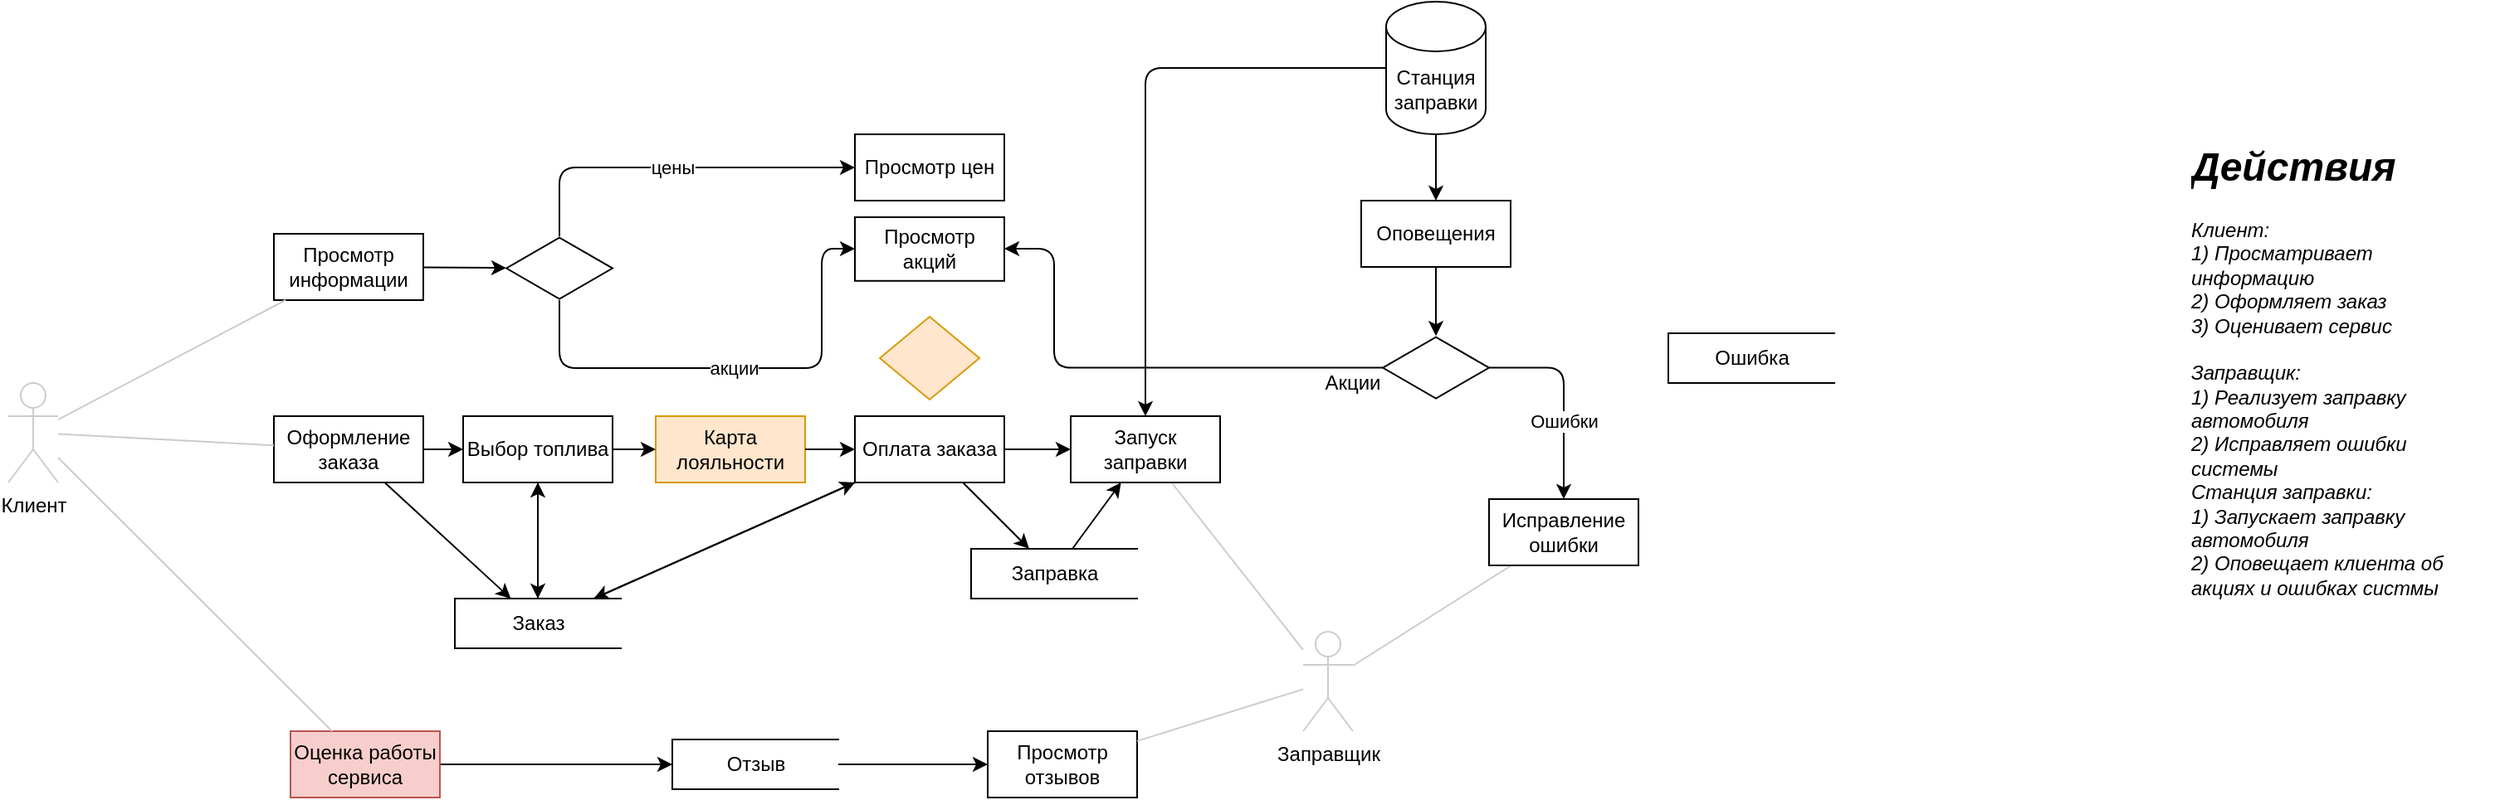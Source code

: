 <mxfile version="15.3.8" type="github">
  <diagram id="5GEMUtOIH0vdJ1ngVMHI" name="Страница 1">
    <mxGraphModel dx="865" dy="1616" grid="1" gridSize="10" guides="1" tooltips="1" connect="1" arrows="1" fold="1" page="1" pageScale="1" pageWidth="827" pageHeight="1169" math="0" shadow="0">
      <root>
        <mxCell id="0" />
        <mxCell id="1" parent="0" />
        <mxCell id="qXA2Iq4RMXD0maplFMya-1" value="Клиент" style="shape=umlActor;verticalLabelPosition=bottom;verticalAlign=top;html=1;outlineConnect=0;strokeColor=#CCCCCC;" parent="1" vertex="1">
          <mxGeometry x="40" y="200" width="30" height="60" as="geometry" />
        </mxCell>
        <mxCell id="qXA2Iq4RMXD0maplFMya-2" value="Просмотр информации" style="rounded=0;whiteSpace=wrap;html=1;" parent="1" vertex="1">
          <mxGeometry x="200" y="110" width="90" height="40" as="geometry" />
        </mxCell>
        <mxCell id="YH_Gy40x2l6gPjEG8Hgx-11" style="edgeStyle=none;orthogonalLoop=1;jettySize=auto;html=1;" edge="1" parent="1" source="qXA2Iq4RMXD0maplFMya-3" target="YH_Gy40x2l6gPjEG8Hgx-9">
          <mxGeometry relative="1" as="geometry" />
        </mxCell>
        <mxCell id="qXA2Iq4RMXD0maplFMya-3" value="Оценка работы сервиса" style="rounded=0;whiteSpace=wrap;html=1;fillColor=#f8cecc;strokeColor=#b85450;" parent="1" vertex="1">
          <mxGeometry x="210" y="410" width="90" height="40" as="geometry" />
        </mxCell>
        <mxCell id="YH_Gy40x2l6gPjEG8Hgx-16" style="edgeStyle=none;orthogonalLoop=1;jettySize=auto;html=1;" edge="1" parent="1" source="qXA2Iq4RMXD0maplFMya-5" target="YH_Gy40x2l6gPjEG8Hgx-15">
          <mxGeometry relative="1" as="geometry" />
        </mxCell>
        <mxCell id="qXA2Iq4RMXD0maplFMya-5" value="Оформление заказа" style="rounded=0;whiteSpace=wrap;html=1;" parent="1" vertex="1">
          <mxGeometry x="200" y="220" width="90" height="40" as="geometry" />
        </mxCell>
        <mxCell id="qXA2Iq4RMXD0maplFMya-8" value="" style="endArrow=none;html=1;endFill=0;strokeColor=#CCCCCC;" parent="1" source="qXA2Iq4RMXD0maplFMya-1" target="qXA2Iq4RMXD0maplFMya-2" edge="1">
          <mxGeometry width="50" height="50" relative="1" as="geometry">
            <mxPoint x="390" y="250" as="sourcePoint" />
            <mxPoint x="440" y="200" as="targetPoint" />
          </mxGeometry>
        </mxCell>
        <mxCell id="qXA2Iq4RMXD0maplFMya-9" value="" style="endArrow=none;html=1;endFill=0;strokeColor=#CCCCCC;" parent="1" source="qXA2Iq4RMXD0maplFMya-1" target="qXA2Iq4RMXD0maplFMya-5" edge="1">
          <mxGeometry width="50" height="50" relative="1" as="geometry">
            <mxPoint x="390" y="250" as="sourcePoint" />
            <mxPoint x="440" y="200" as="targetPoint" />
          </mxGeometry>
        </mxCell>
        <mxCell id="qXA2Iq4RMXD0maplFMya-10" value="" style="endArrow=none;html=1;endFill=0;strokeColor=#CCCCCC;" parent="1" source="qXA2Iq4RMXD0maplFMya-1" target="qXA2Iq4RMXD0maplFMya-3" edge="1">
          <mxGeometry width="50" height="50" relative="1" as="geometry">
            <mxPoint x="390" y="250" as="sourcePoint" />
            <mxPoint x="440" y="200" as="targetPoint" />
          </mxGeometry>
        </mxCell>
        <mxCell id="YH_Gy40x2l6gPjEG8Hgx-2" value="цены" style="edgeStyle=orthogonalEdgeStyle;rounded=1;orthogonalLoop=1;jettySize=auto;html=1;" edge="1" parent="1" source="qXA2Iq4RMXD0maplFMya-11" target="qXA2Iq4RMXD0maplFMya-22">
          <mxGeometry relative="1" as="geometry">
            <Array as="points">
              <mxPoint x="372" y="70" />
            </Array>
          </mxGeometry>
        </mxCell>
        <mxCell id="qXA2Iq4RMXD0maplFMya-11" value="" style="html=1;whiteSpace=wrap;aspect=fixed;shape=isoRectangle;" parent="1" vertex="1">
          <mxGeometry x="340" y="111.6" width="64" height="38.4" as="geometry" />
        </mxCell>
        <mxCell id="qXA2Iq4RMXD0maplFMya-18" value="" style="endArrow=classic;html=1;" parent="1" source="qXA2Iq4RMXD0maplFMya-2" target="qXA2Iq4RMXD0maplFMya-11" edge="1">
          <mxGeometry width="50" height="50" relative="1" as="geometry">
            <mxPoint x="380" y="250" as="sourcePoint" />
            <mxPoint x="340" y="130" as="targetPoint" />
          </mxGeometry>
        </mxCell>
        <mxCell id="qXA2Iq4RMXD0maplFMya-21" value="Просмотр акций" style="rounded=0;whiteSpace=wrap;html=1;" parent="1" vertex="1">
          <mxGeometry x="550" y="100" width="90" height="38.4" as="geometry" />
        </mxCell>
        <mxCell id="qXA2Iq4RMXD0maplFMya-22" value="Просмотр цен" style="rounded=0;whiteSpace=wrap;html=1;" parent="1" vertex="1">
          <mxGeometry x="550" y="50" width="90" height="40" as="geometry" />
        </mxCell>
        <mxCell id="qXA2Iq4RMXD0maplFMya-23" value="акции" style="endArrow=classic;html=1;edgeStyle=orthogonalEdgeStyle;" parent="1" source="qXA2Iq4RMXD0maplFMya-11" target="qXA2Iq4RMXD0maplFMya-21" edge="1">
          <mxGeometry width="50" height="50" relative="1" as="geometry">
            <mxPoint x="380" y="260" as="sourcePoint" />
            <mxPoint x="430" y="210" as="targetPoint" />
            <Array as="points">
              <mxPoint x="372" y="191" />
              <mxPoint x="530" y="191" />
              <mxPoint x="530" y="119" />
            </Array>
          </mxGeometry>
        </mxCell>
        <mxCell id="YH_Gy40x2l6gPjEG8Hgx-20" style="edgeStyle=none;orthogonalLoop=1;jettySize=auto;html=1;" edge="1" parent="1" source="qXA2Iq4RMXD0maplFMya-26" target="YH_Gy40x2l6gPjEG8Hgx-19">
          <mxGeometry relative="1" as="geometry" />
        </mxCell>
        <mxCell id="YH_Gy40x2l6gPjEG8Hgx-22" style="edgeStyle=none;orthogonalLoop=1;jettySize=auto;html=1;" edge="1" parent="1" source="qXA2Iq4RMXD0maplFMya-26" target="YH_Gy40x2l6gPjEG8Hgx-15">
          <mxGeometry relative="1" as="geometry" />
        </mxCell>
        <mxCell id="qXA2Iq4RMXD0maplFMya-26" value="Оплата заказа" style="rounded=0;whiteSpace=wrap;html=1;" parent="1" vertex="1">
          <mxGeometry x="550" y="220" width="90" height="40" as="geometry" />
        </mxCell>
        <mxCell id="qXA2Iq4RMXD0maplFMya-27" value="Карта лояльности" style="rounded=0;whiteSpace=wrap;html=1;fillColor=#ffe6cc;strokeColor=#d79b00;" parent="1" vertex="1">
          <mxGeometry x="430" y="220" width="90" height="40" as="geometry" />
        </mxCell>
        <mxCell id="YH_Gy40x2l6gPjEG8Hgx-18" style="edgeStyle=none;orthogonalLoop=1;jettySize=auto;html=1;" edge="1" parent="1" source="qXA2Iq4RMXD0maplFMya-28" target="YH_Gy40x2l6gPjEG8Hgx-15">
          <mxGeometry relative="1" as="geometry" />
        </mxCell>
        <mxCell id="qXA2Iq4RMXD0maplFMya-28" value="Выбор топлива" style="rounded=0;whiteSpace=wrap;html=1;" parent="1" vertex="1">
          <mxGeometry x="314" y="220" width="90" height="40" as="geometry" />
        </mxCell>
        <mxCell id="qXA2Iq4RMXD0maplFMya-29" value="" style="endArrow=classic;html=1;" parent="1" source="qXA2Iq4RMXD0maplFMya-5" target="qXA2Iq4RMXD0maplFMya-28" edge="1">
          <mxGeometry width="50" height="50" relative="1" as="geometry">
            <mxPoint x="430" y="250" as="sourcePoint" />
            <mxPoint x="340" y="240" as="targetPoint" />
            <Array as="points" />
          </mxGeometry>
        </mxCell>
        <mxCell id="qXA2Iq4RMXD0maplFMya-30" value="" style="endArrow=classic;html=1;" parent="1" source="qXA2Iq4RMXD0maplFMya-28" target="qXA2Iq4RMXD0maplFMya-27" edge="1">
          <mxGeometry width="50" height="50" relative="1" as="geometry">
            <mxPoint x="430" y="250" as="sourcePoint" />
            <mxPoint x="480" y="200" as="targetPoint" />
          </mxGeometry>
        </mxCell>
        <mxCell id="qXA2Iq4RMXD0maplFMya-31" value="" style="endArrow=classic;html=1;" parent="1" source="qXA2Iq4RMXD0maplFMya-27" target="qXA2Iq4RMXD0maplFMya-26" edge="1">
          <mxGeometry width="50" height="50" relative="1" as="geometry">
            <mxPoint x="430" y="250" as="sourcePoint" />
            <mxPoint x="480" y="200" as="targetPoint" />
          </mxGeometry>
        </mxCell>
        <mxCell id="qXA2Iq4RMXD0maplFMya-32" value="Станция заправки" style="shape=cylinder3;whiteSpace=wrap;html=1;boundedLbl=1;backgroundOutline=1;size=15;" parent="1" vertex="1">
          <mxGeometry x="870" y="-30" width="60" height="80" as="geometry" />
        </mxCell>
        <mxCell id="qXA2Iq4RMXD0maplFMya-56" style="rounded=1;orthogonalLoop=1;jettySize=auto;html=1;endArrow=none;endFill=0;strokeColor=#CCCCCC;" parent="1" source="qXA2Iq4RMXD0maplFMya-37" target="qXA2Iq4RMXD0maplFMya-55" edge="1">
          <mxGeometry relative="1" as="geometry">
            <mxPoint x="980" y="380" as="targetPoint" />
          </mxGeometry>
        </mxCell>
        <mxCell id="qXA2Iq4RMXD0maplFMya-61" style="rounded=1;orthogonalLoop=1;jettySize=auto;html=1;endArrow=none;endFill=0;strokeColor=#CCCCCC;" parent="1" source="qXA2Iq4RMXD0maplFMya-37" target="qXA2Iq4RMXD0maplFMya-38" edge="1">
          <mxGeometry relative="1" as="geometry" />
        </mxCell>
        <mxCell id="qXA2Iq4RMXD0maplFMya-37" value="Заправщик" style="shape=umlActor;verticalLabelPosition=bottom;verticalAlign=top;html=1;outlineConnect=0;strokeColor=#CCCCCC;" parent="1" vertex="1">
          <mxGeometry x="820" y="350" width="30" height="60" as="geometry" />
        </mxCell>
        <mxCell id="qXA2Iq4RMXD0maplFMya-38" value="Запуск заправки" style="rounded=0;whiteSpace=wrap;html=1;" parent="1" vertex="1">
          <mxGeometry x="680" y="220" width="90" height="40" as="geometry" />
        </mxCell>
        <mxCell id="qXA2Iq4RMXD0maplFMya-40" value="" style="endArrow=classic;html=1;" parent="1" source="qXA2Iq4RMXD0maplFMya-26" target="qXA2Iq4RMXD0maplFMya-38" edge="1">
          <mxGeometry width="50" height="50" relative="1" as="geometry">
            <mxPoint x="530" y="250" as="sourcePoint" />
            <mxPoint x="560" y="250" as="targetPoint" />
          </mxGeometry>
        </mxCell>
        <mxCell id="qXA2Iq4RMXD0maplFMya-41" value="" style="endArrow=classic;html=1;edgeStyle=orthogonalEdgeStyle;" parent="1" source="qXA2Iq4RMXD0maplFMya-32" target="qXA2Iq4RMXD0maplFMya-38" edge="1">
          <mxGeometry width="50" height="50" relative="1" as="geometry">
            <mxPoint x="490" y="200" as="sourcePoint" />
            <mxPoint x="540" y="150" as="targetPoint" />
          </mxGeometry>
        </mxCell>
        <mxCell id="qXA2Iq4RMXD0maplFMya-43" value="Оповещения" style="rounded=0;whiteSpace=wrap;html=1;" parent="1" vertex="1">
          <mxGeometry x="855" y="90" width="90" height="40" as="geometry" />
        </mxCell>
        <mxCell id="qXA2Iq4RMXD0maplFMya-45" value="" style="endArrow=classic;html=1;" parent="1" source="qXA2Iq4RMXD0maplFMya-32" target="qXA2Iq4RMXD0maplFMya-43" edge="1">
          <mxGeometry width="50" height="50" relative="1" as="geometry">
            <mxPoint x="823" y="50" as="sourcePoint" />
            <mxPoint x="840" y="80" as="targetPoint" />
          </mxGeometry>
        </mxCell>
        <mxCell id="YH_Gy40x2l6gPjEG8Hgx-1" value="Ошибки" style="edgeStyle=orthogonalEdgeStyle;rounded=1;orthogonalLoop=1;jettySize=auto;html=1;" edge="1" parent="1" source="qXA2Iq4RMXD0maplFMya-47" target="qXA2Iq4RMXD0maplFMya-55">
          <mxGeometry x="0.244" relative="1" as="geometry">
            <Array as="points">
              <mxPoint x="977" y="191" />
            </Array>
            <mxPoint as="offset" />
          </mxGeometry>
        </mxCell>
        <mxCell id="qXA2Iq4RMXD0maplFMya-47" value="" style="html=1;whiteSpace=wrap;aspect=fixed;shape=isoRectangle;" parent="1" vertex="1">
          <mxGeometry x="868" y="171.6" width="64" height="38.4" as="geometry" />
        </mxCell>
        <mxCell id="qXA2Iq4RMXD0maplFMya-49" value="" style="endArrow=classic;html=1;" parent="1" source="qXA2Iq4RMXD0maplFMya-43" target="qXA2Iq4RMXD0maplFMya-47" edge="1">
          <mxGeometry width="50" height="50" relative="1" as="geometry">
            <mxPoint x="720" y="160" as="sourcePoint" />
            <mxPoint x="870" y="190" as="targetPoint" />
          </mxGeometry>
        </mxCell>
        <mxCell id="qXA2Iq4RMXD0maplFMya-59" style="edgeStyle=orthogonalEdgeStyle;rounded=1;orthogonalLoop=1;jettySize=auto;html=1;" parent="1" source="qXA2Iq4RMXD0maplFMya-47" target="qXA2Iq4RMXD0maplFMya-21" edge="1">
          <mxGeometry relative="1" as="geometry">
            <Array as="points">
              <mxPoint x="670" y="191" />
              <mxPoint x="670" y="119" />
            </Array>
          </mxGeometry>
        </mxCell>
        <mxCell id="qXA2Iq4RMXD0maplFMya-53" value="Акции" style="text;html=1;strokeColor=none;fillColor=none;align=center;verticalAlign=middle;whiteSpace=wrap;rounded=0;" parent="1" vertex="1">
          <mxGeometry x="830" y="190" width="40" height="20" as="geometry" />
        </mxCell>
        <mxCell id="qXA2Iq4RMXD0maplFMya-55" value="Исправление ошибки" style="rounded=0;whiteSpace=wrap;html=1;" parent="1" vertex="1">
          <mxGeometry x="932" y="270" width="90" height="40" as="geometry" />
        </mxCell>
        <mxCell id="qXA2Iq4RMXD0maplFMya-66" value="&lt;h1&gt;Действия&lt;/h1&gt;&lt;div&gt;Клиент:&lt;/div&gt;&lt;div&gt;1) Просматривает информацию&lt;/div&gt;&lt;div&gt;2) Оформляет заказ&lt;/div&gt;&lt;div&gt;3) Оценивает сервис&lt;/div&gt;&lt;div&gt;&lt;br&gt;&lt;/div&gt;&lt;div&gt;Заправщик:&lt;/div&gt;&lt;div&gt;1) Реализует заправку автомобиля&lt;/div&gt;&lt;div&gt;2) Исправляет ошибки системы&lt;/div&gt;&lt;div&gt;Станция заправки:&lt;/div&gt;&lt;div&gt;1) Запускает заправку автомобиля&lt;/div&gt;&lt;div&gt;2) Оповещает клиента об акциях и ошибках систмы&lt;/div&gt;&lt;div&gt;&lt;br&gt;&lt;/div&gt;&lt;div&gt;&lt;br&gt;&lt;/div&gt;" style="text;html=1;strokeColor=none;fillColor=none;spacing=5;spacingTop=-20;whiteSpace=wrap;overflow=hidden;rounded=0;fontStyle=2" parent="1" vertex="1">
          <mxGeometry x="1350" y="50" width="190" height="330" as="geometry" />
        </mxCell>
        <mxCell id="YH_Gy40x2l6gPjEG8Hgx-13" style="edgeStyle=none;orthogonalLoop=1;jettySize=auto;html=1;" edge="1" parent="1" source="YH_Gy40x2l6gPjEG8Hgx-9" target="YH_Gy40x2l6gPjEG8Hgx-12">
          <mxGeometry relative="1" as="geometry" />
        </mxCell>
        <mxCell id="YH_Gy40x2l6gPjEG8Hgx-9" value="Отзыв" style="html=1;dashed=0;whitespace=wrap;shape=partialRectangle;right=0;strokeColor=#000000;" vertex="1" parent="1">
          <mxGeometry x="440" y="415" width="100" height="30" as="geometry" />
        </mxCell>
        <mxCell id="YH_Gy40x2l6gPjEG8Hgx-12" value="Просмотр отзывов" style="rounded=0;whiteSpace=wrap;html=1;" vertex="1" parent="1">
          <mxGeometry x="630" y="410" width="90" height="40" as="geometry" />
        </mxCell>
        <mxCell id="YH_Gy40x2l6gPjEG8Hgx-14" style="rounded=1;orthogonalLoop=1;jettySize=auto;html=1;endArrow=none;endFill=0;strokeColor=#CCCCCC;" edge="1" parent="1" source="qXA2Iq4RMXD0maplFMya-37" target="YH_Gy40x2l6gPjEG8Hgx-12">
          <mxGeometry relative="1" as="geometry">
            <mxPoint x="830" y="370.909" as="sourcePoint" />
            <mxPoint x="750.714" y="270" as="targetPoint" />
          </mxGeometry>
        </mxCell>
        <mxCell id="YH_Gy40x2l6gPjEG8Hgx-17" style="edgeStyle=none;orthogonalLoop=1;jettySize=auto;html=1;" edge="1" parent="1" source="YH_Gy40x2l6gPjEG8Hgx-15" target="qXA2Iq4RMXD0maplFMya-28">
          <mxGeometry relative="1" as="geometry" />
        </mxCell>
        <mxCell id="YH_Gy40x2l6gPjEG8Hgx-23" style="edgeStyle=none;orthogonalLoop=1;jettySize=auto;html=1;" edge="1" parent="1" source="YH_Gy40x2l6gPjEG8Hgx-15" target="qXA2Iq4RMXD0maplFMya-26">
          <mxGeometry relative="1" as="geometry" />
        </mxCell>
        <mxCell id="YH_Gy40x2l6gPjEG8Hgx-15" value="Заказ" style="html=1;dashed=0;whitespace=wrap;shape=partialRectangle;right=0;strokeColor=#000000;" vertex="1" parent="1">
          <mxGeometry x="309" y="330" width="100" height="30" as="geometry" />
        </mxCell>
        <mxCell id="YH_Gy40x2l6gPjEG8Hgx-21" style="edgeStyle=none;orthogonalLoop=1;jettySize=auto;html=1;" edge="1" parent="1" source="YH_Gy40x2l6gPjEG8Hgx-19" target="qXA2Iq4RMXD0maplFMya-38">
          <mxGeometry relative="1" as="geometry" />
        </mxCell>
        <mxCell id="YH_Gy40x2l6gPjEG8Hgx-19" value="Заправка" style="html=1;dashed=0;whitespace=wrap;shape=partialRectangle;right=0;strokeColor=#000000;" vertex="1" parent="1">
          <mxGeometry x="620" y="300" width="100" height="30" as="geometry" />
        </mxCell>
        <mxCell id="YH_Gy40x2l6gPjEG8Hgx-25" value="Ошибка" style="html=1;dashed=0;whitespace=wrap;shape=partialRectangle;right=0;strokeColor=#000000;" vertex="1" parent="1">
          <mxGeometry x="1040" y="170" width="100" height="30" as="geometry" />
        </mxCell>
        <mxCell id="YH_Gy40x2l6gPjEG8Hgx-26" value="" style="shape=rhombus;html=1;dashed=0;whitespace=wrap;perimeter=rhombusPerimeter;strokeColor=#d79b00;fillColor=#ffe6cc;" vertex="1" parent="1">
          <mxGeometry x="565" y="160" width="60" height="50" as="geometry" />
        </mxCell>
      </root>
    </mxGraphModel>
  </diagram>
</mxfile>
